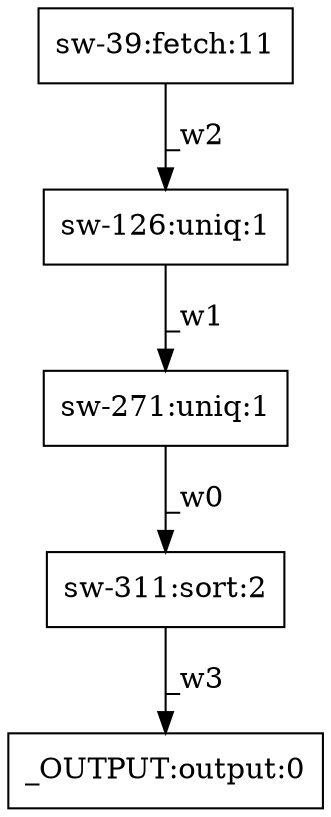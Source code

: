 digraph test1 { node [shape=box] "sw-126" [label="sw-126:uniq:1"];"_OUTPUT" [label="_OUTPUT:output:0"];"sw-271" [label="sw-271:uniq:1"];"sw-39" [label="sw-39:fetch:11"];"sw-311" [label="sw-311:sort:2"];"sw-271" -> "sw-311" [label="_w0"];"sw-126" -> "sw-271" [label="_w1"];"sw-39" -> "sw-126" [label="_w2"];"sw-311" -> "_OUTPUT" [label="_w3"];}
